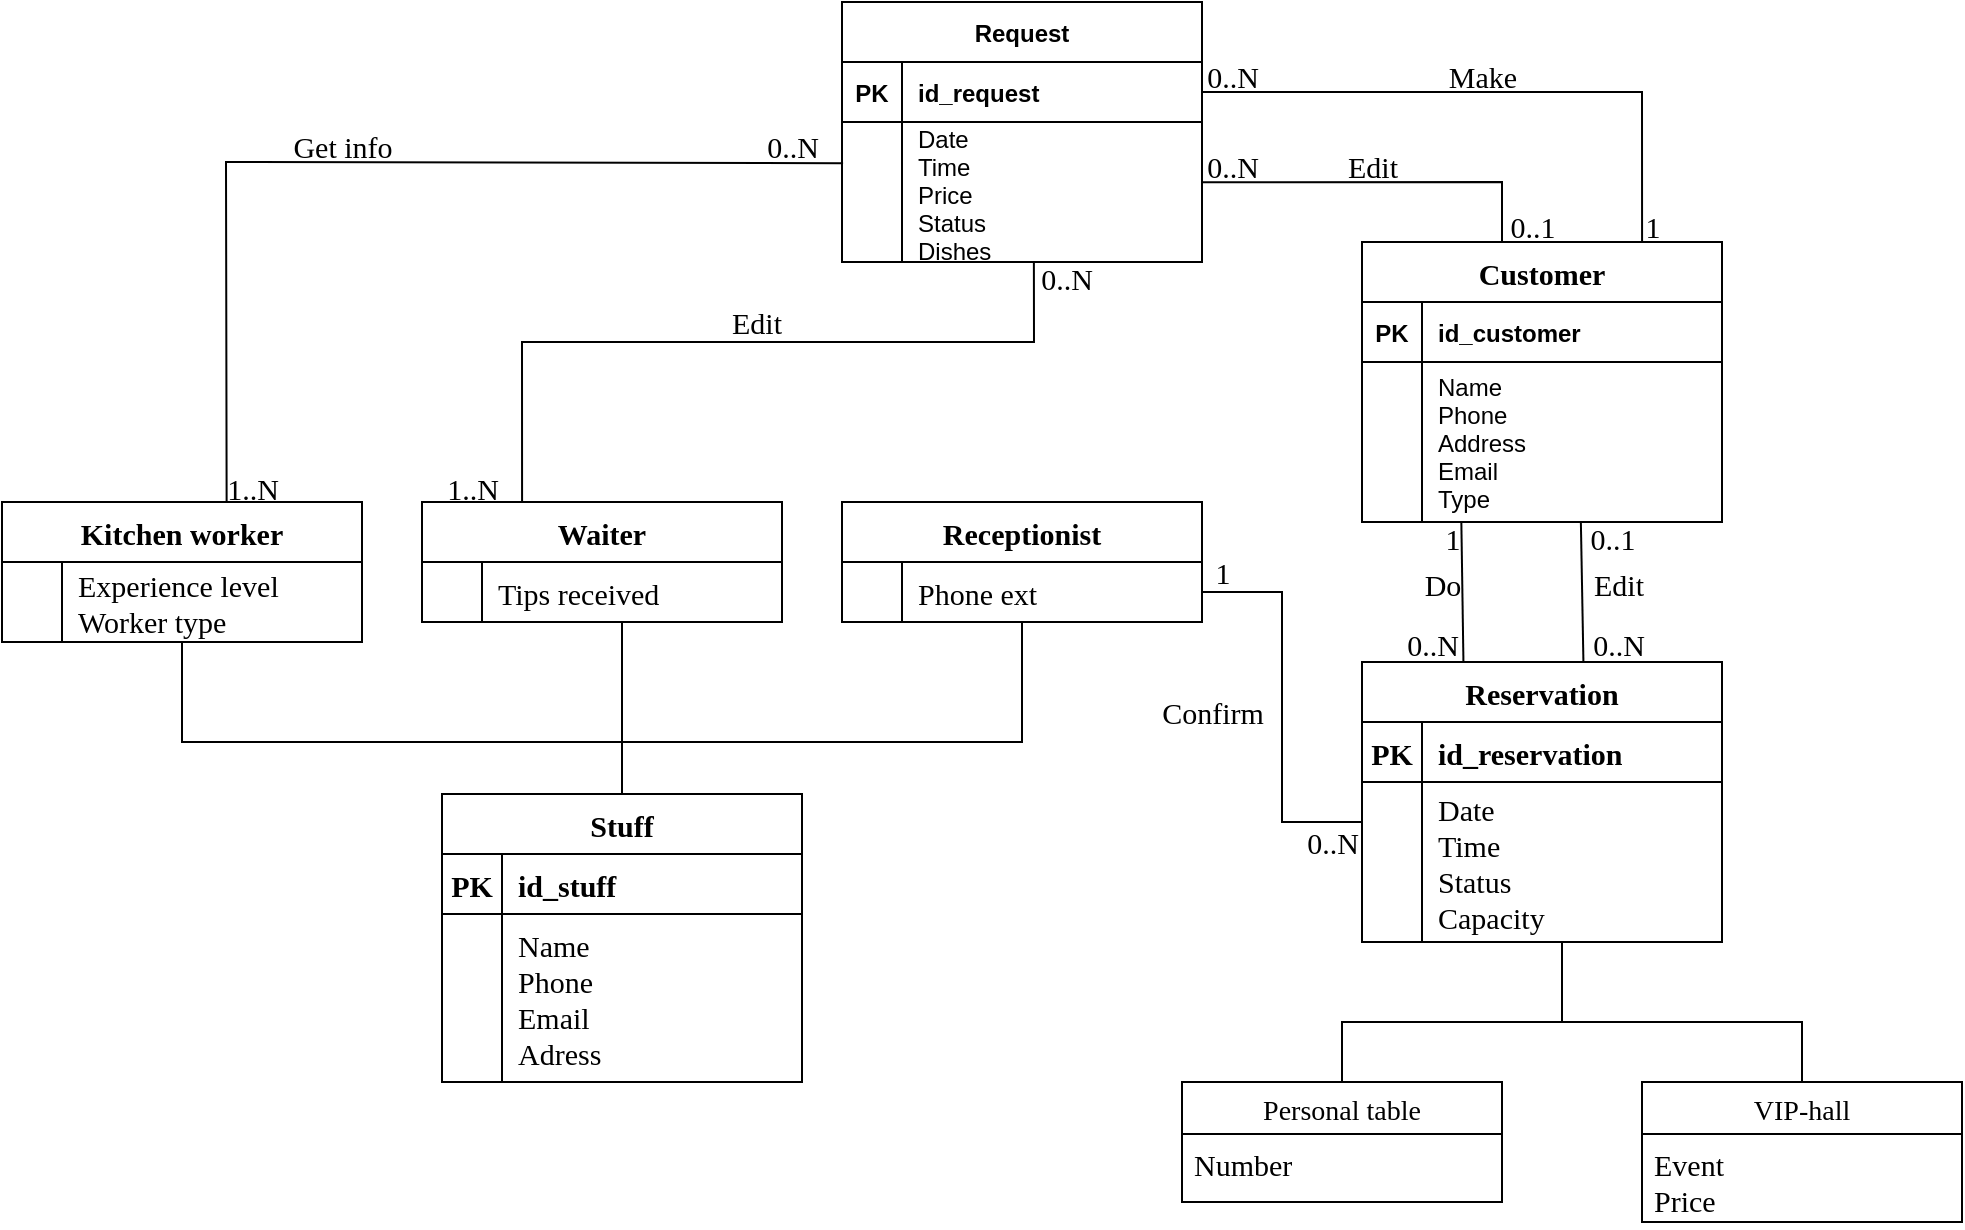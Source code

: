 <mxfile version="20.8.16" type="device"><diagram id="R2lEEEUBdFMjLlhIrx00" name="Page-1"><mxGraphModel dx="1763" dy="1647" grid="1" gridSize="10" guides="1" tooltips="1" connect="1" arrows="1" fold="1" page="1" pageScale="1" pageWidth="850" pageHeight="1100" math="0" shadow="0" extFonts="Permanent Marker^https://fonts.googleapis.com/css?family=Permanent+Marker"><root><mxCell id="0"/><mxCell id="1" parent="0"/><mxCell id="EOLg3x47YL0mipj5ZNHl-2" value="Customer" style="shape=table;startSize=30;container=1;collapsible=1;childLayout=tableLayout;fixedRows=1;rowLines=0;fontStyle=1;align=center;resizeLast=1;fontFamily=Times New Roman;fontSize=15;" parent="1" vertex="1"><mxGeometry x="480" y="-170" width="180" height="140" as="geometry"/></mxCell><mxCell id="EOLg3x47YL0mipj5ZNHl-3" value="" style="shape=tableRow;horizontal=0;startSize=0;swimlaneHead=0;swimlaneBody=0;fillColor=none;collapsible=0;dropTarget=0;points=[[0,0.5],[1,0.5]];portConstraint=eastwest;top=0;left=0;right=0;bottom=1;" parent="EOLg3x47YL0mipj5ZNHl-2" vertex="1"><mxGeometry y="30" width="180" height="30" as="geometry"/></mxCell><mxCell id="EOLg3x47YL0mipj5ZNHl-4" value="PK" style="shape=partialRectangle;connectable=0;fillColor=none;top=0;left=0;bottom=0;right=0;fontStyle=1;overflow=hidden;" parent="EOLg3x47YL0mipj5ZNHl-3" vertex="1"><mxGeometry width="30" height="30" as="geometry"><mxRectangle width="30" height="30" as="alternateBounds"/></mxGeometry></mxCell><mxCell id="EOLg3x47YL0mipj5ZNHl-5" value="id_customer" style="shape=partialRectangle;connectable=0;fillColor=none;top=0;left=0;bottom=0;right=0;align=left;spacingLeft=6;fontStyle=1;overflow=hidden;" parent="EOLg3x47YL0mipj5ZNHl-3" vertex="1"><mxGeometry x="30" width="150" height="30" as="geometry"><mxRectangle width="150" height="30" as="alternateBounds"/></mxGeometry></mxCell><mxCell id="EOLg3x47YL0mipj5ZNHl-6" value="" style="shape=tableRow;horizontal=0;startSize=0;swimlaneHead=0;swimlaneBody=0;fillColor=none;collapsible=0;dropTarget=0;points=[[0,0.5],[1,0.5]];portConstraint=eastwest;top=0;left=0;right=0;bottom=0;" parent="EOLg3x47YL0mipj5ZNHl-2" vertex="1"><mxGeometry y="60" width="180" height="80" as="geometry"/></mxCell><mxCell id="EOLg3x47YL0mipj5ZNHl-7" value="" style="shape=partialRectangle;connectable=0;fillColor=none;top=0;left=0;bottom=0;right=0;editable=1;overflow=hidden;" parent="EOLg3x47YL0mipj5ZNHl-6" vertex="1"><mxGeometry width="30" height="80" as="geometry"><mxRectangle width="30" height="80" as="alternateBounds"/></mxGeometry></mxCell><mxCell id="EOLg3x47YL0mipj5ZNHl-8" value="Name&#10;Phone&#10;Address&#10;Email&#10;Type" style="shape=partialRectangle;connectable=0;fillColor=none;top=0;left=0;bottom=0;right=0;align=left;spacingLeft=6;overflow=hidden;" parent="EOLg3x47YL0mipj5ZNHl-6" vertex="1"><mxGeometry x="30" width="150" height="80" as="geometry"><mxRectangle width="150" height="80" as="alternateBounds"/></mxGeometry></mxCell><mxCell id="EOLg3x47YL0mipj5ZNHl-15" value="Waiter" style="shape=table;startSize=30;container=1;collapsible=1;childLayout=tableLayout;fixedRows=1;rowLines=0;fontStyle=1;align=center;resizeLast=1;fontFamily=Times New Roman;fontSize=15;" parent="1" vertex="1"><mxGeometry x="10" y="-40" width="180" height="60" as="geometry"/></mxCell><mxCell id="EOLg3x47YL0mipj5ZNHl-19" value="" style="shape=tableRow;horizontal=0;startSize=0;swimlaneHead=0;swimlaneBody=0;fillColor=none;collapsible=0;dropTarget=0;points=[[0,0.5],[1,0.5]];portConstraint=eastwest;top=0;left=0;right=0;bottom=0;fontFamily=Times New Roman;fontSize=15;" parent="EOLg3x47YL0mipj5ZNHl-15" vertex="1"><mxGeometry y="30" width="180" height="30" as="geometry"/></mxCell><mxCell id="EOLg3x47YL0mipj5ZNHl-20" value="" style="shape=partialRectangle;connectable=0;fillColor=none;top=0;left=0;bottom=0;right=0;editable=1;overflow=hidden;fontFamily=Times New Roman;fontSize=15;" parent="EOLg3x47YL0mipj5ZNHl-19" vertex="1"><mxGeometry width="30" height="30" as="geometry"><mxRectangle width="30" height="30" as="alternateBounds"/></mxGeometry></mxCell><mxCell id="EOLg3x47YL0mipj5ZNHl-21" value="Tips received" style="shape=partialRectangle;connectable=0;fillColor=none;top=0;left=0;bottom=0;right=0;align=left;spacingLeft=6;overflow=hidden;fontFamily=Times New Roman;fontSize=15;" parent="EOLg3x47YL0mipj5ZNHl-19" vertex="1"><mxGeometry x="30" width="150" height="30" as="geometry"><mxRectangle width="150" height="30" as="alternateBounds"/></mxGeometry></mxCell><mxCell id="EOLg3x47YL0mipj5ZNHl-28" value="Stuff" style="shape=table;startSize=30;container=1;collapsible=1;childLayout=tableLayout;fixedRows=1;rowLines=0;fontStyle=1;align=center;resizeLast=1;fontFamily=Times New Roman;fontSize=15;" parent="1" vertex="1"><mxGeometry x="20" y="106" width="180" height="144" as="geometry"/></mxCell><mxCell id="EOLg3x47YL0mipj5ZNHl-29" value="" style="shape=tableRow;horizontal=0;startSize=0;swimlaneHead=0;swimlaneBody=0;fillColor=none;collapsible=0;dropTarget=0;points=[[0,0.5],[1,0.5]];portConstraint=eastwest;top=0;left=0;right=0;bottom=1;fontFamily=Times New Roman;fontSize=15;" parent="EOLg3x47YL0mipj5ZNHl-28" vertex="1"><mxGeometry y="30" width="180" height="30" as="geometry"/></mxCell><mxCell id="EOLg3x47YL0mipj5ZNHl-30" value="PK" style="shape=partialRectangle;connectable=0;fillColor=none;top=0;left=0;bottom=0;right=0;fontStyle=1;overflow=hidden;fontFamily=Times New Roman;fontSize=15;" parent="EOLg3x47YL0mipj5ZNHl-29" vertex="1"><mxGeometry width="30" height="30" as="geometry"><mxRectangle width="30" height="30" as="alternateBounds"/></mxGeometry></mxCell><mxCell id="EOLg3x47YL0mipj5ZNHl-31" value="id_stuff" style="shape=partialRectangle;connectable=0;fillColor=none;top=0;left=0;bottom=0;right=0;align=left;spacingLeft=6;fontStyle=1;overflow=hidden;fontFamily=Times New Roman;fontSize=15;" parent="EOLg3x47YL0mipj5ZNHl-29" vertex="1"><mxGeometry x="30" width="150" height="30" as="geometry"><mxRectangle width="150" height="30" as="alternateBounds"/></mxGeometry></mxCell><mxCell id="EOLg3x47YL0mipj5ZNHl-32" value="" style="shape=tableRow;horizontal=0;startSize=0;swimlaneHead=0;swimlaneBody=0;fillColor=none;collapsible=0;dropTarget=0;points=[[0,0.5],[1,0.5]];portConstraint=eastwest;top=0;left=0;right=0;bottom=0;fontFamily=Times New Roman;fontSize=15;" parent="EOLg3x47YL0mipj5ZNHl-28" vertex="1"><mxGeometry y="60" width="180" height="84" as="geometry"/></mxCell><mxCell id="EOLg3x47YL0mipj5ZNHl-33" value="" style="shape=partialRectangle;connectable=0;fillColor=none;top=0;left=0;bottom=0;right=0;editable=1;overflow=hidden;fontFamily=Times New Roman;fontSize=15;" parent="EOLg3x47YL0mipj5ZNHl-32" vertex="1"><mxGeometry width="30" height="84" as="geometry"><mxRectangle width="30" height="84" as="alternateBounds"/></mxGeometry></mxCell><mxCell id="EOLg3x47YL0mipj5ZNHl-34" value="Name&#10;Phone&#10;Email&#10;Adress " style="shape=partialRectangle;connectable=0;fillColor=none;top=0;left=0;bottom=0;right=0;align=left;spacingLeft=6;overflow=hidden;fontFamily=Times New Roman;fontSize=15;" parent="EOLg3x47YL0mipj5ZNHl-32" vertex="1"><mxGeometry x="30" width="150" height="84" as="geometry"><mxRectangle width="150" height="84" as="alternateBounds"/></mxGeometry></mxCell><mxCell id="EOLg3x47YL0mipj5ZNHl-41" value="Receptionist" style="shape=table;startSize=30;container=1;collapsible=1;childLayout=tableLayout;fixedRows=1;rowLines=0;fontStyle=1;align=center;resizeLast=1;fontFamily=Times New Roman;fontSize=15;" parent="1" vertex="1"><mxGeometry x="220" y="-40" width="180" height="60" as="geometry"/></mxCell><mxCell id="EOLg3x47YL0mipj5ZNHl-51" value="" style="shape=tableRow;horizontal=0;startSize=0;swimlaneHead=0;swimlaneBody=0;fillColor=none;collapsible=0;dropTarget=0;points=[[0,0.5],[1,0.5]];portConstraint=eastwest;top=0;left=0;right=0;bottom=0;fontFamily=Times New Roman;fontSize=15;" parent="EOLg3x47YL0mipj5ZNHl-41" vertex="1"><mxGeometry y="30" width="180" height="30" as="geometry"/></mxCell><mxCell id="EOLg3x47YL0mipj5ZNHl-52" value="" style="shape=partialRectangle;connectable=0;fillColor=none;top=0;left=0;bottom=0;right=0;editable=1;overflow=hidden;fontFamily=Times New Roman;fontSize=15;" parent="EOLg3x47YL0mipj5ZNHl-51" vertex="1"><mxGeometry width="30" height="30" as="geometry"><mxRectangle width="30" height="30" as="alternateBounds"/></mxGeometry></mxCell><mxCell id="EOLg3x47YL0mipj5ZNHl-53" value="Phone ext" style="shape=partialRectangle;connectable=0;fillColor=none;top=0;left=0;bottom=0;right=0;align=left;spacingLeft=6;overflow=hidden;fontFamily=Times New Roman;fontSize=15;" parent="EOLg3x47YL0mipj5ZNHl-51" vertex="1"><mxGeometry x="30" width="150" height="30" as="geometry"><mxRectangle width="150" height="30" as="alternateBounds"/></mxGeometry></mxCell><mxCell id="EOLg3x47YL0mipj5ZNHl-55" value="Kitchen worker" style="shape=table;startSize=30;container=1;collapsible=1;childLayout=tableLayout;fixedRows=1;rowLines=0;fontStyle=1;align=center;resizeLast=1;fontFamily=Times New Roman;fontSize=15;" parent="1" vertex="1"><mxGeometry x="-200" y="-40" width="180" height="70" as="geometry"/></mxCell><mxCell id="EOLg3x47YL0mipj5ZNHl-59" value="" style="shape=tableRow;horizontal=0;startSize=0;swimlaneHead=0;swimlaneBody=0;fillColor=none;collapsible=0;dropTarget=0;points=[[0,0.5],[1,0.5]];portConstraint=eastwest;top=0;left=0;right=0;bottom=0;fontFamily=Times New Roman;fontSize=15;" parent="EOLg3x47YL0mipj5ZNHl-55" vertex="1"><mxGeometry y="30" width="180" height="40" as="geometry"/></mxCell><mxCell id="EOLg3x47YL0mipj5ZNHl-60" value="" style="shape=partialRectangle;connectable=0;fillColor=none;top=0;left=0;bottom=0;right=0;editable=1;overflow=hidden;fontFamily=Times New Roman;fontSize=15;" parent="EOLg3x47YL0mipj5ZNHl-59" vertex="1"><mxGeometry width="30" height="40" as="geometry"><mxRectangle width="30" height="40" as="alternateBounds"/></mxGeometry></mxCell><mxCell id="EOLg3x47YL0mipj5ZNHl-61" value="Experience level&#10;Worker type" style="shape=partialRectangle;connectable=0;fillColor=none;top=0;left=0;bottom=0;right=0;align=left;spacingLeft=6;overflow=hidden;fontFamily=Times New Roman;fontSize=15;" parent="EOLg3x47YL0mipj5ZNHl-59" vertex="1"><mxGeometry x="30" width="150" height="40" as="geometry"><mxRectangle width="150" height="40" as="alternateBounds"/></mxGeometry></mxCell><mxCell id="EOLg3x47YL0mipj5ZNHl-68" value="" style="endArrow=none;html=1;rounded=0;fontFamily=Times New Roman;fontSize=15;" parent="1" target="EOLg3x47YL0mipj5ZNHl-59" edge="1"><mxGeometry relative="1" as="geometry"><mxPoint y="80" as="sourcePoint"/><mxPoint x="-279.82" y="79.94" as="targetPoint"/><Array as="points"><mxPoint x="-110" y="80"/></Array></mxGeometry></mxCell><mxCell id="EOLg3x47YL0mipj5ZNHl-70" value="" style="endArrow=none;html=1;rounded=0;fontFamily=Times New Roman;fontSize=15;exitX=0.5;exitY=0;exitDx=0;exitDy=0;" parent="1" source="EOLg3x47YL0mipj5ZNHl-28" edge="1"><mxGeometry relative="1" as="geometry"><mxPoint y="110" as="sourcePoint"/><mxPoint x="110" y="20" as="targetPoint"/></mxGeometry></mxCell><mxCell id="EOLg3x47YL0mipj5ZNHl-72" value="" style="endArrow=none;html=1;rounded=0;fontFamily=Times New Roman;fontSize=15;entryX=0.5;entryY=0.99;entryDx=0;entryDy=0;entryPerimeter=0;" parent="1" target="EOLg3x47YL0mipj5ZNHl-51" edge="1"><mxGeometry relative="1" as="geometry"><mxPoint y="80" as="sourcePoint"/><mxPoint x="280" y="110" as="targetPoint"/><Array as="points"><mxPoint x="310" y="80"/></Array></mxGeometry></mxCell><mxCell id="EOLg3x47YL0mipj5ZNHl-74" value="Reservation" style="shape=table;startSize=30;container=1;collapsible=1;childLayout=tableLayout;fixedRows=1;rowLines=0;fontStyle=1;align=center;resizeLast=1;fontFamily=Times New Roman;fontSize=15;" parent="1" vertex="1"><mxGeometry x="480" y="40" width="180" height="140" as="geometry"/></mxCell><mxCell id="EOLg3x47YL0mipj5ZNHl-75" value="" style="shape=tableRow;horizontal=0;startSize=0;swimlaneHead=0;swimlaneBody=0;fillColor=none;collapsible=0;dropTarget=0;points=[[0,0.5],[1,0.5]];portConstraint=eastwest;top=0;left=0;right=0;bottom=1;fontFamily=Times New Roman;fontSize=15;" parent="EOLg3x47YL0mipj5ZNHl-74" vertex="1"><mxGeometry y="30" width="180" height="30" as="geometry"/></mxCell><mxCell id="EOLg3x47YL0mipj5ZNHl-76" value="PK" style="shape=partialRectangle;connectable=0;fillColor=none;top=0;left=0;bottom=0;right=0;fontStyle=1;overflow=hidden;fontFamily=Times New Roman;fontSize=15;" parent="EOLg3x47YL0mipj5ZNHl-75" vertex="1"><mxGeometry width="30" height="30" as="geometry"><mxRectangle width="30" height="30" as="alternateBounds"/></mxGeometry></mxCell><mxCell id="EOLg3x47YL0mipj5ZNHl-77" value="id_reservation" style="shape=partialRectangle;connectable=0;fillColor=none;top=0;left=0;bottom=0;right=0;align=left;spacingLeft=6;fontStyle=1;overflow=hidden;fontFamily=Times New Roman;fontSize=15;" parent="EOLg3x47YL0mipj5ZNHl-75" vertex="1"><mxGeometry x="30" width="150" height="30" as="geometry"><mxRectangle width="150" height="30" as="alternateBounds"/></mxGeometry></mxCell><mxCell id="EOLg3x47YL0mipj5ZNHl-78" value="" style="shape=tableRow;horizontal=0;startSize=0;swimlaneHead=0;swimlaneBody=0;fillColor=none;collapsible=0;dropTarget=0;points=[[0,0.5],[1,0.5]];portConstraint=eastwest;top=0;left=0;right=0;bottom=0;fontFamily=Times New Roman;fontSize=15;" parent="EOLg3x47YL0mipj5ZNHl-74" vertex="1"><mxGeometry y="60" width="180" height="80" as="geometry"/></mxCell><mxCell id="EOLg3x47YL0mipj5ZNHl-79" value="" style="shape=partialRectangle;connectable=0;fillColor=none;top=0;left=0;bottom=0;right=0;editable=1;overflow=hidden;fontFamily=Times New Roman;fontSize=15;" parent="EOLg3x47YL0mipj5ZNHl-78" vertex="1"><mxGeometry width="30" height="80" as="geometry"><mxRectangle width="30" height="80" as="alternateBounds"/></mxGeometry></mxCell><mxCell id="EOLg3x47YL0mipj5ZNHl-80" value="Date&#10;Time&#10;Status&#10;Сapacity" style="shape=partialRectangle;connectable=0;fillColor=none;top=0;left=0;bottom=0;right=0;align=left;spacingLeft=6;overflow=hidden;fontFamily=Times New Roman;fontSize=15;" parent="EOLg3x47YL0mipj5ZNHl-78" vertex="1"><mxGeometry x="30" width="150" height="80" as="geometry"><mxRectangle width="150" height="80" as="alternateBounds"/></mxGeometry></mxCell><mxCell id="EOLg3x47YL0mipj5ZNHl-100" value="Personal table" style="swimlane;fontStyle=0;childLayout=stackLayout;horizontal=1;startSize=26;horizontalStack=0;resizeParent=1;resizeParentMax=0;resizeLast=0;collapsible=1;marginBottom=0;align=center;fontSize=14;fontFamily=Times New Roman;" parent="1" vertex="1"><mxGeometry x="390" y="250" width="160" height="60" as="geometry"/></mxCell><mxCell id="EOLg3x47YL0mipj5ZNHl-101" value="Number" style="text;strokeColor=none;fillColor=none;spacingLeft=4;spacingRight=4;overflow=hidden;rotatable=0;points=[[0,0.5],[1,0.5]];portConstraint=eastwest;fontSize=15;fontFamily=Times New Roman;" parent="EOLg3x47YL0mipj5ZNHl-100" vertex="1"><mxGeometry y="26" width="160" height="34" as="geometry"/></mxCell><mxCell id="EOLg3x47YL0mipj5ZNHl-104" value="VIP-hall" style="swimlane;fontStyle=0;childLayout=stackLayout;horizontal=1;startSize=26;horizontalStack=0;resizeParent=1;resizeParentMax=0;resizeLast=0;collapsible=1;marginBottom=0;align=center;fontSize=14;fontFamily=Times New Roman;" parent="1" vertex="1"><mxGeometry x="620" y="250" width="160" height="70" as="geometry"/></mxCell><mxCell id="EOLg3x47YL0mipj5ZNHl-107" value="Event&#10;Price " style="text;strokeColor=none;fillColor=none;spacingLeft=4;spacingRight=4;overflow=hidden;rotatable=0;points=[[0,0.5],[1,0.5]];portConstraint=eastwest;fontSize=15;fontFamily=Times New Roman;" parent="EOLg3x47YL0mipj5ZNHl-104" vertex="1"><mxGeometry y="26" width="160" height="44" as="geometry"/></mxCell><mxCell id="EOLg3x47YL0mipj5ZNHl-108" value="" style="endArrow=none;html=1;rounded=0;fontFamily=Times New Roman;fontSize=15;exitX=1;exitY=0.5;exitDx=0;exitDy=0;" parent="1" source="EOLg3x47YL0mipj5ZNHl-51" edge="1"><mxGeometry relative="1" as="geometry"><mxPoint x="370" y="40" as="sourcePoint"/><mxPoint x="480" y="120" as="targetPoint"/><Array as="points"><mxPoint x="440" y="5"/><mxPoint x="440" y="120"/></Array></mxGeometry></mxCell><mxCell id="EOLg3x47YL0mipj5ZNHl-120" value="" style="endArrow=none;html=1;rounded=0;fontFamily=Times New Roman;fontSize=15;exitX=0.5;exitY=0;exitDx=0;exitDy=0;entryX=0.608;entryY=1.005;entryDx=0;entryDy=0;entryPerimeter=0;" parent="1" target="EOLg3x47YL0mipj5ZNHl-6" edge="1"><mxGeometry relative="1" as="geometry"><mxPoint x="590.72" y="40.18" as="sourcePoint"/><mxPoint x="590" y="-20" as="targetPoint"/></mxGeometry></mxCell><mxCell id="EOLg3x47YL0mipj5ZNHl-121" value="" style="endArrow=none;html=1;rounded=0;fontFamily=Times New Roman;fontSize=15;exitX=0.5;exitY=0;exitDx=0;exitDy=0;entryX=0.276;entryY=1.005;entryDx=0;entryDy=0;entryPerimeter=0;" parent="1" target="EOLg3x47YL0mipj5ZNHl-6" edge="1"><mxGeometry relative="1" as="geometry"><mxPoint x="530.72" y="40.18" as="sourcePoint"/><mxPoint x="530" y="-20" as="targetPoint"/></mxGeometry></mxCell><mxCell id="EOLg3x47YL0mipj5ZNHl-123" value="" style="endArrow=none;html=1;rounded=0;fontFamily=Times New Roman;fontSize=15;exitX=0.624;exitY=0.001;exitDx=0;exitDy=0;exitPerimeter=0;entryX=0.003;entryY=0.294;entryDx=0;entryDy=0;entryPerimeter=0;" parent="1" source="EOLg3x47YL0mipj5ZNHl-55" target="2N2KtF2SbRmPOi6t8lIT-5" edge="1"><mxGeometry relative="1" as="geometry"><mxPoint x="-280" y="-80" as="sourcePoint"/><mxPoint x="-120" y="-80" as="targetPoint"/><Array as="points"><mxPoint x="-88" y="-210"/></Array></mxGeometry></mxCell><mxCell id="EOLg3x47YL0mipj5ZNHl-126" value="Confirm" style="text;html=1;align=center;verticalAlign=middle;resizable=0;points=[];autosize=1;strokeColor=none;fillColor=none;fontSize=15;fontFamily=Times New Roman;" parent="1" vertex="1"><mxGeometry x="370" y="50" width="70" height="30" as="geometry"/></mxCell><mxCell id="EOLg3x47YL0mipj5ZNHl-127" value="Do" style="text;html=1;align=center;verticalAlign=middle;resizable=0;points=[];autosize=1;strokeColor=none;fillColor=none;fontSize=15;fontFamily=Times New Roman;" parent="1" vertex="1"><mxGeometry x="500" y="-14" width="40" height="30" as="geometry"/></mxCell><mxCell id="EOLg3x47YL0mipj5ZNHl-128" value="Edit" style="text;html=1;align=center;verticalAlign=middle;resizable=0;points=[];autosize=1;strokeColor=none;fillColor=none;fontSize=15;fontFamily=Times New Roman;" parent="1" vertex="1"><mxGeometry x="583" y="-14" width="50" height="30" as="geometry"/></mxCell><mxCell id="2N2KtF2SbRmPOi6t8lIT-1" value="Request" style="shape=table;startSize=30;container=1;collapsible=1;childLayout=tableLayout;fixedRows=1;rowLines=0;fontStyle=1;align=center;resizeLast=1;" parent="1" vertex="1"><mxGeometry x="220" y="-290" width="180" height="130" as="geometry"/></mxCell><mxCell id="2N2KtF2SbRmPOi6t8lIT-2" value="" style="shape=tableRow;horizontal=0;startSize=0;swimlaneHead=0;swimlaneBody=0;fillColor=none;collapsible=0;dropTarget=0;points=[[0,0.5],[1,0.5]];portConstraint=eastwest;top=0;left=0;right=0;bottom=1;" parent="2N2KtF2SbRmPOi6t8lIT-1" vertex="1"><mxGeometry y="30" width="180" height="30" as="geometry"/></mxCell><mxCell id="2N2KtF2SbRmPOi6t8lIT-3" value="PK" style="shape=partialRectangle;connectable=0;fillColor=none;top=0;left=0;bottom=0;right=0;fontStyle=1;overflow=hidden;" parent="2N2KtF2SbRmPOi6t8lIT-2" vertex="1"><mxGeometry width="30" height="30" as="geometry"><mxRectangle width="30" height="30" as="alternateBounds"/></mxGeometry></mxCell><mxCell id="2N2KtF2SbRmPOi6t8lIT-4" value="id_request" style="shape=partialRectangle;connectable=0;fillColor=none;top=0;left=0;bottom=0;right=0;align=left;spacingLeft=6;fontStyle=1;overflow=hidden;" parent="2N2KtF2SbRmPOi6t8lIT-2" vertex="1"><mxGeometry x="30" width="150" height="30" as="geometry"><mxRectangle width="150" height="30" as="alternateBounds"/></mxGeometry></mxCell><mxCell id="2N2KtF2SbRmPOi6t8lIT-5" value="" style="shape=tableRow;horizontal=0;startSize=0;swimlaneHead=0;swimlaneBody=0;fillColor=none;collapsible=0;dropTarget=0;points=[[0,0.5],[1,0.5]];portConstraint=eastwest;top=0;left=0;right=0;bottom=0;" parent="2N2KtF2SbRmPOi6t8lIT-1" vertex="1"><mxGeometry y="60" width="180" height="70" as="geometry"/></mxCell><mxCell id="2N2KtF2SbRmPOi6t8lIT-6" value="" style="shape=partialRectangle;connectable=0;fillColor=none;top=0;left=0;bottom=0;right=0;editable=1;overflow=hidden;" parent="2N2KtF2SbRmPOi6t8lIT-5" vertex="1"><mxGeometry width="30" height="70" as="geometry"><mxRectangle width="30" height="70" as="alternateBounds"/></mxGeometry></mxCell><mxCell id="2N2KtF2SbRmPOi6t8lIT-7" value="Date&#10;Time&#10;Price&#10;Status&#10;Dishes" style="shape=partialRectangle;connectable=0;fillColor=none;top=0;left=0;bottom=0;right=0;align=left;spacingLeft=6;overflow=hidden;" parent="2N2KtF2SbRmPOi6t8lIT-5" vertex="1"><mxGeometry x="30" width="150" height="70" as="geometry"><mxRectangle width="150" height="70" as="alternateBounds"/></mxGeometry></mxCell><mxCell id="Qg2y9vw9e_khCWId8wF_-1" value="&lt;font face=&quot;Times New Roman&quot; style=&quot;font-size: 15px;&quot;&gt;Get info&lt;/font&gt;" style="text;html=1;align=center;verticalAlign=middle;resizable=0;points=[];autosize=1;strokeColor=none;fillColor=none;" parent="1" vertex="1"><mxGeometry x="-65" y="-233" width="70" height="30" as="geometry"/></mxCell><mxCell id="Qg2y9vw9e_khCWId8wF_-4" value="" style="endArrow=none;html=1;rounded=0;fontFamily=Times New Roman;fontSize=15;exitX=0.278;exitY=-0.004;exitDx=0;exitDy=0;exitPerimeter=0;entryX=0.533;entryY=0.997;entryDx=0;entryDy=0;entryPerimeter=0;" parent="1" source="EOLg3x47YL0mipj5ZNHl-15" target="2N2KtF2SbRmPOi6t8lIT-5" edge="1"><mxGeometry width="50" height="50" relative="1" as="geometry"><mxPoint x="60" y="-50" as="sourcePoint"/><mxPoint x="320" y="-160" as="targetPoint"/><Array as="points"><mxPoint x="60" y="-120"/><mxPoint x="316" y="-120"/></Array></mxGeometry></mxCell><mxCell id="Qg2y9vw9e_khCWId8wF_-6" value="Edit" style="text;html=1;align=center;verticalAlign=middle;resizable=0;points=[];autosize=1;strokeColor=none;fillColor=none;fontSize=15;fontFamily=Times New Roman;" parent="1" vertex="1"><mxGeometry x="152" y="-145" width="50" height="30" as="geometry"/></mxCell><mxCell id="Qg2y9vw9e_khCWId8wF_-8" value="" style="endArrow=none;html=1;rounded=0;fontFamily=Times New Roman;fontSize=15;entryX=1;entryY=0.5;entryDx=0;entryDy=0;exitX=0.778;exitY=0;exitDx=0;exitDy=0;exitPerimeter=0;" parent="1" source="EOLg3x47YL0mipj5ZNHl-2" target="2N2KtF2SbRmPOi6t8lIT-2" edge="1"><mxGeometry width="50" height="50" relative="1" as="geometry"><mxPoint x="360" y="-120" as="sourcePoint"/><mxPoint x="410" y="-170" as="targetPoint"/><Array as="points"><mxPoint x="620" y="-245"/></Array></mxGeometry></mxCell><mxCell id="Qg2y9vw9e_khCWId8wF_-9" value="Make" style="text;html=1;align=center;verticalAlign=middle;resizable=0;points=[];autosize=1;strokeColor=none;fillColor=none;fontSize=15;fontFamily=Times New Roman;" parent="1" vertex="1"><mxGeometry x="510" y="-268" width="60" height="30" as="geometry"/></mxCell><mxCell id="Qg2y9vw9e_khCWId8wF_-11" value="" style="endArrow=none;html=1;rounded=0;fontFamily=Times New Roman;fontSize=15;exitX=0.5;exitY=0;exitDx=0;exitDy=0;" parent="1" source="EOLg3x47YL0mipj5ZNHl-100" edge="1"><mxGeometry width="50" height="50" relative="1" as="geometry"><mxPoint x="540" y="190" as="sourcePoint"/><mxPoint x="580" y="180" as="targetPoint"/><Array as="points"><mxPoint x="470" y="220"/><mxPoint x="580" y="220"/></Array></mxGeometry></mxCell><mxCell id="Qg2y9vw9e_khCWId8wF_-12" value="" style="endArrow=none;html=1;rounded=0;fontFamily=Times New Roman;fontSize=15;entryX=0.5;entryY=0;entryDx=0;entryDy=0;" parent="1" target="EOLg3x47YL0mipj5ZNHl-104" edge="1"><mxGeometry width="50" height="50" relative="1" as="geometry"><mxPoint x="580" y="220" as="sourcePoint"/><mxPoint x="590" y="100" as="targetPoint"/><Array as="points"><mxPoint x="700" y="220"/></Array></mxGeometry></mxCell><mxCell id="Qg2y9vw9e_khCWId8wF_-13" value="0..N" style="text;html=1;align=center;verticalAlign=middle;resizable=0;points=[];autosize=1;strokeColor=none;fillColor=none;fontSize=15;fontFamily=Times New Roman;" parent="1" vertex="1"><mxGeometry x="390" y="-268" width="50" height="30" as="geometry"/></mxCell><mxCell id="Qg2y9vw9e_khCWId8wF_-14" value="1" style="text;html=1;align=center;verticalAlign=middle;resizable=0;points=[];autosize=1;strokeColor=none;fillColor=none;fontSize=15;fontFamily=Times New Roman;" parent="1" vertex="1"><mxGeometry x="610" y="-193" width="30" height="30" as="geometry"/></mxCell><mxCell id="Qg2y9vw9e_khCWId8wF_-15" value="" style="endArrow=none;html=1;rounded=0;fontFamily=Times New Roman;fontSize=15;entryX=1.001;entryY=0.431;entryDx=0;entryDy=0;entryPerimeter=0;" parent="1" target="2N2KtF2SbRmPOi6t8lIT-5" edge="1"><mxGeometry width="50" height="50" relative="1" as="geometry"><mxPoint x="550" y="-170" as="sourcePoint"/><mxPoint x="660" y="-170" as="targetPoint"/><Array as="points"><mxPoint x="550" y="-200"/></Array></mxGeometry></mxCell><mxCell id="Qg2y9vw9e_khCWId8wF_-16" value="Edit" style="text;html=1;align=center;verticalAlign=middle;resizable=0;points=[];autosize=1;strokeColor=none;fillColor=none;fontSize=15;fontFamily=Times New Roman;" parent="1" vertex="1"><mxGeometry x="460" y="-223" width="50" height="30" as="geometry"/></mxCell><mxCell id="Qg2y9vw9e_khCWId8wF_-17" value="0..N" style="text;html=1;align=center;verticalAlign=middle;resizable=0;points=[];autosize=1;strokeColor=none;fillColor=none;fontSize=15;fontFamily=Times New Roman;" parent="1" vertex="1"><mxGeometry x="390" y="-223" width="50" height="30" as="geometry"/></mxCell><mxCell id="Qg2y9vw9e_khCWId8wF_-18" value="0..1" style="text;html=1;align=center;verticalAlign=middle;resizable=0;points=[];autosize=1;strokeColor=none;fillColor=none;fontSize=15;fontFamily=Times New Roman;" parent="1" vertex="1"><mxGeometry x="540" y="-193" width="50" height="30" as="geometry"/></mxCell><mxCell id="Qg2y9vw9e_khCWId8wF_-19" value="1..N" style="text;html=1;align=center;verticalAlign=middle;resizable=0;points=[];autosize=1;strokeColor=none;fillColor=none;fontSize=15;fontFamily=Times New Roman;" parent="1" vertex="1"><mxGeometry x="10" y="-62" width="50" height="30" as="geometry"/></mxCell><mxCell id="Qg2y9vw9e_khCWId8wF_-20" value="0..N" style="text;html=1;align=center;verticalAlign=middle;resizable=0;points=[];autosize=1;strokeColor=none;fillColor=none;fontSize=15;fontFamily=Times New Roman;" parent="1" vertex="1"><mxGeometry x="307" y="-167" width="50" height="30" as="geometry"/></mxCell><mxCell id="Qg2y9vw9e_khCWId8wF_-23" value="0..N" style="text;html=1;align=center;verticalAlign=middle;resizable=0;points=[];autosize=1;strokeColor=none;fillColor=none;fontSize=15;fontFamily=Times New Roman;" parent="1" vertex="1"><mxGeometry x="170" y="-233" width="50" height="30" as="geometry"/></mxCell><mxCell id="Qg2y9vw9e_khCWId8wF_-24" value="1..N" style="text;html=1;align=center;verticalAlign=middle;resizable=0;points=[];autosize=1;strokeColor=none;fillColor=none;fontSize=15;fontFamily=Times New Roman;" parent="1" vertex="1"><mxGeometry x="-100" y="-62" width="50" height="30" as="geometry"/></mxCell><mxCell id="Qg2y9vw9e_khCWId8wF_-29" value="0..N" style="text;html=1;align=center;verticalAlign=middle;resizable=0;points=[];autosize=1;strokeColor=none;fillColor=none;fontSize=15;fontFamily=Times New Roman;" parent="1" vertex="1"><mxGeometry x="440" y="115" width="50" height="30" as="geometry"/></mxCell><mxCell id="Qg2y9vw9e_khCWId8wF_-30" value="1" style="text;html=1;align=center;verticalAlign=middle;resizable=0;points=[];autosize=1;strokeColor=none;fillColor=none;fontSize=15;fontFamily=Times New Roman;" parent="1" vertex="1"><mxGeometry x="395" y="-20" width="30" height="30" as="geometry"/></mxCell><mxCell id="Qg2y9vw9e_khCWId8wF_-31" value="0..N" style="text;html=1;align=center;verticalAlign=middle;resizable=0;points=[];autosize=1;strokeColor=none;fillColor=none;fontSize=15;fontFamily=Times New Roman;" parent="1" vertex="1"><mxGeometry x="490" y="16" width="50" height="30" as="geometry"/></mxCell><mxCell id="Qg2y9vw9e_khCWId8wF_-32" value="1" style="text;html=1;align=center;verticalAlign=middle;resizable=0;points=[];autosize=1;strokeColor=none;fillColor=none;fontSize=15;fontFamily=Times New Roman;" parent="1" vertex="1"><mxGeometry x="510" y="-37" width="30" height="30" as="geometry"/></mxCell><mxCell id="Qg2y9vw9e_khCWId8wF_-33" value="0..N" style="text;html=1;align=center;verticalAlign=middle;resizable=0;points=[];autosize=1;strokeColor=none;fillColor=none;fontSize=15;fontFamily=Times New Roman;" parent="1" vertex="1"><mxGeometry x="583" y="16" width="50" height="30" as="geometry"/></mxCell><mxCell id="Qg2y9vw9e_khCWId8wF_-34" value="0..1" style="text;html=1;align=center;verticalAlign=middle;resizable=0;points=[];autosize=1;strokeColor=none;fillColor=none;fontSize=15;fontFamily=Times New Roman;" parent="1" vertex="1"><mxGeometry x="580" y="-37" width="50" height="30" as="geometry"/></mxCell></root></mxGraphModel></diagram></mxfile>